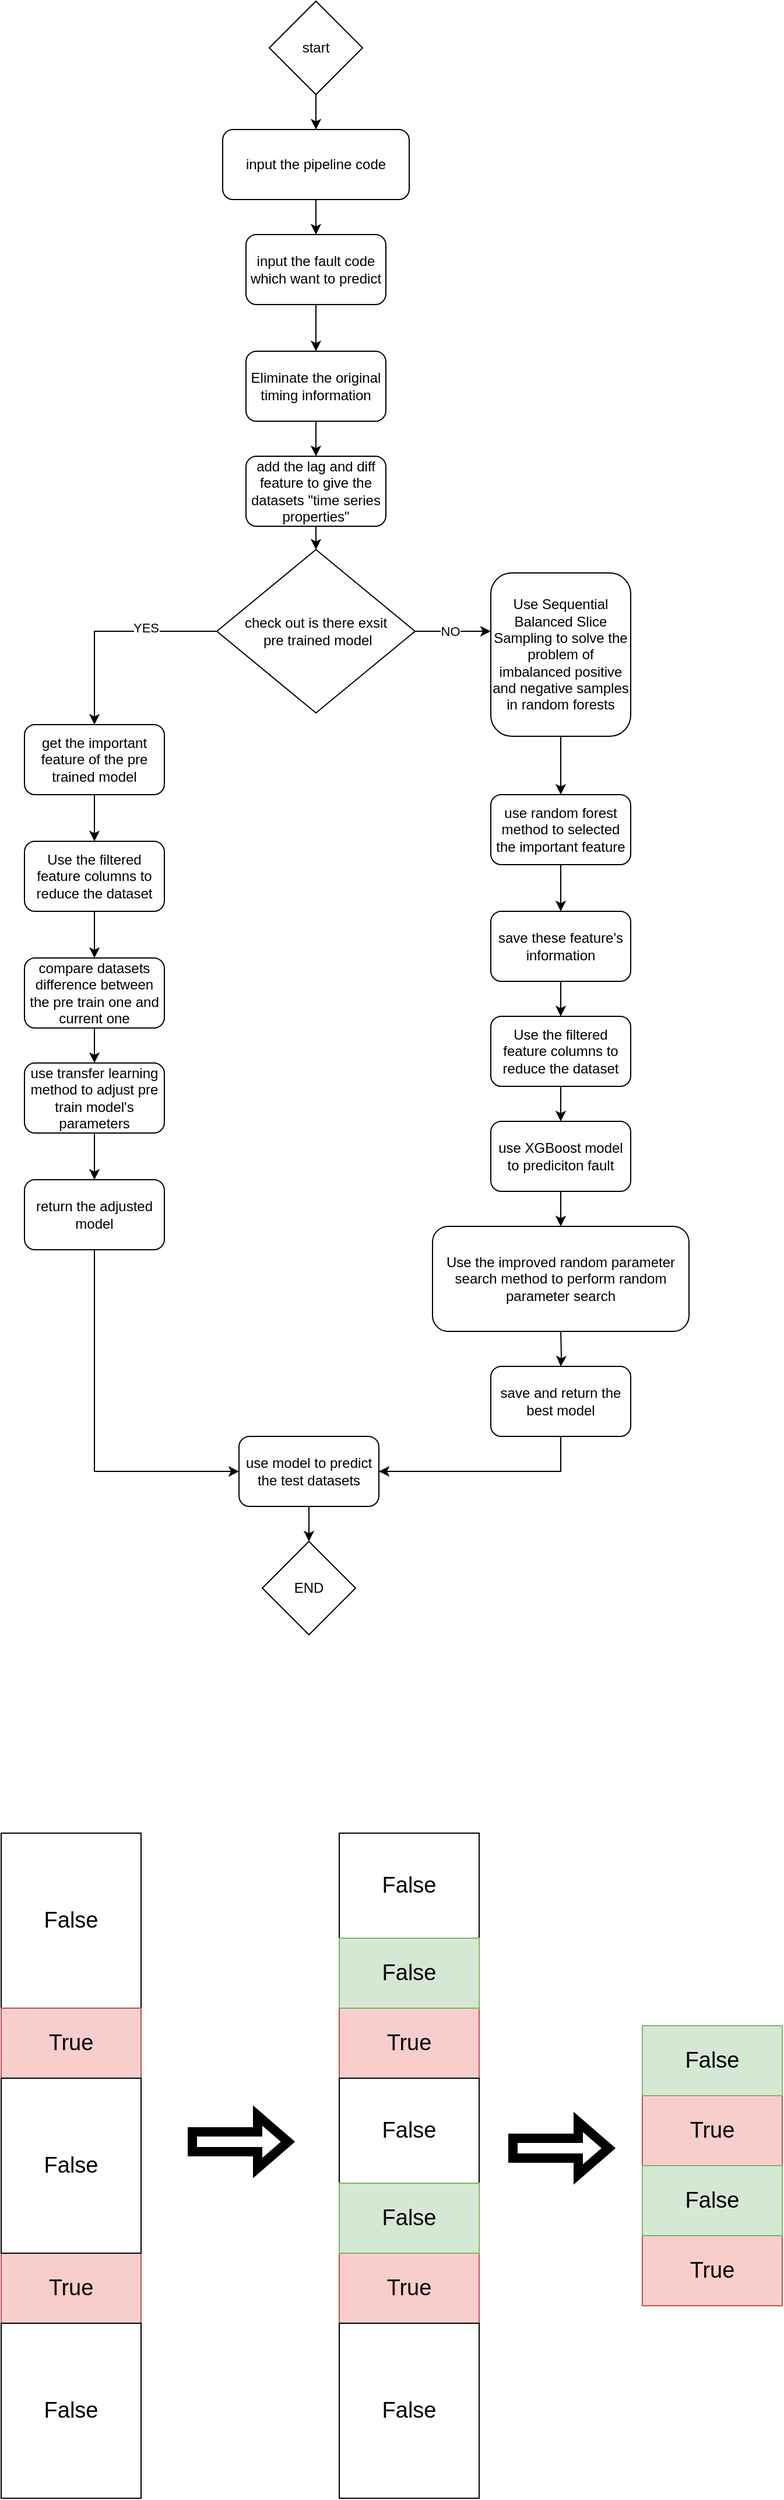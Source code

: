<mxfile version="24.7.12">
  <diagram name="第 1 页" id="ZZP4DtZy3uweT7do1U-z">
    <mxGraphModel dx="1430" dy="795" grid="1" gridSize="10" guides="1" tooltips="1" connect="1" arrows="1" fold="1" page="1" pageScale="1" pageWidth="827" pageHeight="1169" math="0" shadow="0">
      <root>
        <mxCell id="0" />
        <mxCell id="1" parent="0" />
        <mxCell id="yVVEGM8As_ze5ZNv9kSu-3" value="" style="edgeStyle=orthogonalEdgeStyle;rounded=0;orthogonalLoop=1;jettySize=auto;html=1;" parent="1" source="yVVEGM8As_ze5ZNv9kSu-1" target="yVVEGM8As_ze5ZNv9kSu-2" edge="1">
          <mxGeometry relative="1" as="geometry" />
        </mxCell>
        <mxCell id="yVVEGM8As_ze5ZNv9kSu-1" value="start" style="rhombus;whiteSpace=wrap;html=1;" parent="1" vertex="1">
          <mxGeometry x="320" y="50" width="80" height="80" as="geometry" />
        </mxCell>
        <mxCell id="yVVEGM8As_ze5ZNv9kSu-5" value="" style="edgeStyle=orthogonalEdgeStyle;rounded=0;orthogonalLoop=1;jettySize=auto;html=1;" parent="1" source="yVVEGM8As_ze5ZNv9kSu-2" target="yVVEGM8As_ze5ZNv9kSu-4" edge="1">
          <mxGeometry relative="1" as="geometry" />
        </mxCell>
        <mxCell id="yVVEGM8As_ze5ZNv9kSu-2" value="input the pipeline code" style="rounded=1;whiteSpace=wrap;html=1;" parent="1" vertex="1">
          <mxGeometry x="280" y="160" width="160" height="60" as="geometry" />
        </mxCell>
        <mxCell id="yVVEGM8As_ze5ZNv9kSu-13" value="" style="edgeStyle=orthogonalEdgeStyle;rounded=0;orthogonalLoop=1;jettySize=auto;html=1;" parent="1" source="yVVEGM8As_ze5ZNv9kSu-4" edge="1">
          <mxGeometry relative="1" as="geometry">
            <mxPoint x="360" y="350" as="targetPoint" />
          </mxGeometry>
        </mxCell>
        <mxCell id="yVVEGM8As_ze5ZNv9kSu-4" value="input the fault code which want to predict" style="whiteSpace=wrap;html=1;rounded=1;" parent="1" vertex="1">
          <mxGeometry x="300" y="250" width="120" height="60" as="geometry" />
        </mxCell>
        <mxCell id="yVVEGM8As_ze5ZNv9kSu-17" style="edgeStyle=orthogonalEdgeStyle;rounded=0;orthogonalLoop=1;jettySize=auto;html=1;exitX=0;exitY=0.5;exitDx=0;exitDy=0;entryX=0.5;entryY=0;entryDx=0;entryDy=0;" parent="1" source="yVVEGM8As_ze5ZNv9kSu-10" target="yVVEGM8As_ze5ZNv9kSu-15" edge="1">
          <mxGeometry relative="1" as="geometry" />
        </mxCell>
        <mxCell id="yVVEGM8As_ze5ZNv9kSu-18" value="YES" style="edgeLabel;html=1;align=center;verticalAlign=middle;resizable=0;points=[];" parent="yVVEGM8As_ze5ZNv9kSu-17" vertex="1" connectable="0">
          <mxGeometry x="-0.341" y="-3" relative="1" as="geometry">
            <mxPoint as="offset" />
          </mxGeometry>
        </mxCell>
        <mxCell id="X2XlCmgp9ga-gIq1uGMV-6" value="" style="edgeStyle=orthogonalEdgeStyle;rounded=0;orthogonalLoop=1;jettySize=auto;html=1;" parent="1" source="yVVEGM8As_ze5ZNv9kSu-10" target="X2XlCmgp9ga-gIq1uGMV-2" edge="1">
          <mxGeometry relative="1" as="geometry">
            <Array as="points">
              <mxPoint x="490" y="590" />
              <mxPoint x="490" y="590" />
            </Array>
          </mxGeometry>
        </mxCell>
        <mxCell id="X2XlCmgp9ga-gIq1uGMV-7" value="NO" style="edgeLabel;html=1;align=center;verticalAlign=middle;resizable=0;points=[];" parent="X2XlCmgp9ga-gIq1uGMV-6" vertex="1" connectable="0">
          <mxGeometry x="-0.074" y="-3" relative="1" as="geometry">
            <mxPoint y="-3" as="offset" />
          </mxGeometry>
        </mxCell>
        <mxCell id="yVVEGM8As_ze5ZNv9kSu-10" value="check out is there exsit&lt;div&gt;&amp;nbsp;pre trained model&lt;/div&gt;" style="rhombus;whiteSpace=wrap;html=1;" parent="1" vertex="1">
          <mxGeometry x="275" y="520" width="170" height="140" as="geometry" />
        </mxCell>
        <mxCell id="yVVEGM8As_ze5ZNv9kSu-22" value="" style="edgeStyle=orthogonalEdgeStyle;rounded=0;orthogonalLoop=1;jettySize=auto;html=1;" parent="1" source="yVVEGM8As_ze5ZNv9kSu-15" target="yVVEGM8As_ze5ZNv9kSu-21" edge="1">
          <mxGeometry relative="1" as="geometry" />
        </mxCell>
        <mxCell id="yVVEGM8As_ze5ZNv9kSu-15" value="&lt;div&gt;&lt;br&gt;&lt;/div&gt;get the important feature of the pre trained model&lt;div&gt;&lt;br&gt;&lt;/div&gt;" style="rounded=1;whiteSpace=wrap;html=1;" parent="1" vertex="1">
          <mxGeometry x="110" y="670" width="120" height="60" as="geometry" />
        </mxCell>
        <mxCell id="yVVEGM8As_ze5ZNv9kSu-28" value="" style="edgeStyle=orthogonalEdgeStyle;rounded=0;orthogonalLoop=1;jettySize=auto;html=1;" parent="1" source="yVVEGM8As_ze5ZNv9kSu-16" target="yVVEGM8As_ze5ZNv9kSu-27" edge="1">
          <mxGeometry relative="1" as="geometry" />
        </mxCell>
        <mxCell id="yVVEGM8As_ze5ZNv9kSu-16" value="use random forest method to selected the important feature" style="rounded=1;whiteSpace=wrap;html=1;" parent="1" vertex="1">
          <mxGeometry x="510" y="730" width="120" height="60" as="geometry" />
        </mxCell>
        <mxCell id="yVVEGM8As_ze5ZNv9kSu-24" value="" style="edgeStyle=orthogonalEdgeStyle;rounded=0;orthogonalLoop=1;jettySize=auto;html=1;" parent="1" source="yVVEGM8As_ze5ZNv9kSu-21" target="yVVEGM8As_ze5ZNv9kSu-23" edge="1">
          <mxGeometry relative="1" as="geometry" />
        </mxCell>
        <mxCell id="yVVEGM8As_ze5ZNv9kSu-21" value="Use the filtered feature columns to reduce the dataset" style="whiteSpace=wrap;html=1;rounded=1;" parent="1" vertex="1">
          <mxGeometry x="110" y="770" width="120" height="60" as="geometry" />
        </mxCell>
        <mxCell id="yVVEGM8As_ze5ZNv9kSu-26" value="" style="edgeStyle=orthogonalEdgeStyle;rounded=0;orthogonalLoop=1;jettySize=auto;html=1;" parent="1" source="yVVEGM8As_ze5ZNv9kSu-23" target="yVVEGM8As_ze5ZNv9kSu-25" edge="1">
          <mxGeometry relative="1" as="geometry" />
        </mxCell>
        <mxCell id="yVVEGM8As_ze5ZNv9kSu-23" value="compare datasets difference between the pre train one and current one" style="whiteSpace=wrap;html=1;rounded=1;" parent="1" vertex="1">
          <mxGeometry x="110" y="870" width="120" height="60" as="geometry" />
        </mxCell>
        <mxCell id="H2bx0KXIKEUTD5f2-NcN-2" value="" style="edgeStyle=orthogonalEdgeStyle;rounded=0;orthogonalLoop=1;jettySize=auto;html=1;" parent="1" source="yVVEGM8As_ze5ZNv9kSu-25" target="H2bx0KXIKEUTD5f2-NcN-1" edge="1">
          <mxGeometry relative="1" as="geometry" />
        </mxCell>
        <mxCell id="yVVEGM8As_ze5ZNv9kSu-25" value="use transfer learning method to adjust pre train model&#39;s parameters" style="whiteSpace=wrap;html=1;rounded=1;" parent="1" vertex="1">
          <mxGeometry x="110" y="960" width="120" height="60" as="geometry" />
        </mxCell>
        <mxCell id="yVVEGM8As_ze5ZNv9kSu-30" value="" style="edgeStyle=orthogonalEdgeStyle;rounded=0;orthogonalLoop=1;jettySize=auto;html=1;" parent="1" source="yVVEGM8As_ze5ZNv9kSu-27" target="yVVEGM8As_ze5ZNv9kSu-29" edge="1">
          <mxGeometry relative="1" as="geometry" />
        </mxCell>
        <mxCell id="yVVEGM8As_ze5ZNv9kSu-27" value="save these feature&#39;s information" style="whiteSpace=wrap;html=1;rounded=1;" parent="1" vertex="1">
          <mxGeometry x="510" y="830" width="120" height="60" as="geometry" />
        </mxCell>
        <mxCell id="yVVEGM8As_ze5ZNv9kSu-32" value="" style="edgeStyle=orthogonalEdgeStyle;rounded=0;orthogonalLoop=1;jettySize=auto;html=1;" parent="1" source="yVVEGM8As_ze5ZNv9kSu-29" target="yVVEGM8As_ze5ZNv9kSu-31" edge="1">
          <mxGeometry relative="1" as="geometry" />
        </mxCell>
        <mxCell id="yVVEGM8As_ze5ZNv9kSu-29" value="Use the filtered feature columns to reduce the dataset" style="whiteSpace=wrap;html=1;rounded=1;" parent="1" vertex="1">
          <mxGeometry x="510" y="920" width="120" height="60" as="geometry" />
        </mxCell>
        <mxCell id="yVVEGM8As_ze5ZNv9kSu-34" value="" style="edgeStyle=orthogonalEdgeStyle;rounded=0;orthogonalLoop=1;jettySize=auto;html=1;" parent="1" source="yVVEGM8As_ze5ZNv9kSu-31" edge="1">
          <mxGeometry relative="1" as="geometry">
            <mxPoint x="570" y="1100" as="targetPoint" />
          </mxGeometry>
        </mxCell>
        <mxCell id="yVVEGM8As_ze5ZNv9kSu-31" value="use XGBoost model to prediciton fault" style="whiteSpace=wrap;html=1;rounded=1;" parent="1" vertex="1">
          <mxGeometry x="510" y="1010" width="120" height="60" as="geometry" />
        </mxCell>
        <mxCell id="yVVEGM8As_ze5ZNv9kSu-36" value="" style="edgeStyle=orthogonalEdgeStyle;rounded=0;orthogonalLoop=1;jettySize=auto;html=1;" parent="1" target="yVVEGM8As_ze5ZNv9kSu-35" edge="1">
          <mxGeometry relative="1" as="geometry">
            <mxPoint x="570" y="1190" as="sourcePoint" />
          </mxGeometry>
        </mxCell>
        <mxCell id="yVVEGM8As_ze5ZNv9kSu-33" value="Use the improved random parameter search method to perform random parameter search" style="whiteSpace=wrap;html=1;rounded=1;" parent="1" vertex="1">
          <mxGeometry x="460" y="1100" width="220" height="90" as="geometry" />
        </mxCell>
        <mxCell id="H2bx0KXIKEUTD5f2-NcN-8" style="edgeStyle=orthogonalEdgeStyle;rounded=0;orthogonalLoop=1;jettySize=auto;html=1;exitX=0.5;exitY=1;exitDx=0;exitDy=0;entryX=1;entryY=0.5;entryDx=0;entryDy=0;" parent="1" source="yVVEGM8As_ze5ZNv9kSu-35" target="H2bx0KXIKEUTD5f2-NcN-3" edge="1">
          <mxGeometry relative="1" as="geometry" />
        </mxCell>
        <mxCell id="yVVEGM8As_ze5ZNv9kSu-35" value="save and return the best model" style="whiteSpace=wrap;html=1;rounded=1;" parent="1" vertex="1">
          <mxGeometry x="510" y="1220" width="120" height="60" as="geometry" />
        </mxCell>
        <mxCell id="yVVEGM8As_ze5ZNv9kSu-42" style="edgeStyle=orthogonalEdgeStyle;rounded=0;orthogonalLoop=1;jettySize=auto;html=1;exitX=0.5;exitY=1;exitDx=0;exitDy=0;entryX=0.5;entryY=0;entryDx=0;entryDy=0;" parent="1" source="yVVEGM8As_ze5ZNv9kSu-37" target="yVVEGM8As_ze5ZNv9kSu-41" edge="1">
          <mxGeometry relative="1" as="geometry" />
        </mxCell>
        <mxCell id="yVVEGM8As_ze5ZNv9kSu-37" value="Eliminate the original timing information" style="rounded=1;whiteSpace=wrap;html=1;" parent="1" vertex="1">
          <mxGeometry x="300" y="350" width="120" height="60" as="geometry" />
        </mxCell>
        <mxCell id="yVVEGM8As_ze5ZNv9kSu-43" style="edgeStyle=orthogonalEdgeStyle;rounded=0;orthogonalLoop=1;jettySize=auto;html=1;exitX=0.5;exitY=1;exitDx=0;exitDy=0;entryX=0.5;entryY=0;entryDx=0;entryDy=0;" parent="1" source="yVVEGM8As_ze5ZNv9kSu-41" target="yVVEGM8As_ze5ZNv9kSu-10" edge="1">
          <mxGeometry relative="1" as="geometry" />
        </mxCell>
        <mxCell id="yVVEGM8As_ze5ZNv9kSu-41" value="add the lag and diff feature to give the datasets &quot;time series properties&quot;" style="rounded=1;whiteSpace=wrap;html=1;" parent="1" vertex="1">
          <mxGeometry x="300" y="440" width="120" height="60" as="geometry" />
        </mxCell>
        <mxCell id="H2bx0KXIKEUTD5f2-NcN-4" value="" style="edgeStyle=orthogonalEdgeStyle;rounded=0;orthogonalLoop=1;jettySize=auto;html=1;" parent="1" source="H2bx0KXIKEUTD5f2-NcN-1" target="H2bx0KXIKEUTD5f2-NcN-3" edge="1">
          <mxGeometry relative="1" as="geometry">
            <Array as="points">
              <mxPoint x="170" y="1310" />
            </Array>
          </mxGeometry>
        </mxCell>
        <mxCell id="H2bx0KXIKEUTD5f2-NcN-1" value="return the adjusted model" style="whiteSpace=wrap;html=1;rounded=1;" parent="1" vertex="1">
          <mxGeometry x="110" y="1060" width="120" height="60" as="geometry" />
        </mxCell>
        <mxCell id="X2XlCmgp9ga-gIq1uGMV-1" style="edgeStyle=orthogonalEdgeStyle;rounded=0;orthogonalLoop=1;jettySize=auto;html=1;exitX=0.5;exitY=1;exitDx=0;exitDy=0;entryX=0.5;entryY=0;entryDx=0;entryDy=0;" parent="1" source="H2bx0KXIKEUTD5f2-NcN-3" target="H2bx0KXIKEUTD5f2-NcN-5" edge="1">
          <mxGeometry relative="1" as="geometry" />
        </mxCell>
        <mxCell id="H2bx0KXIKEUTD5f2-NcN-3" value="use model to predict the test datasets" style="whiteSpace=wrap;html=1;rounded=1;" parent="1" vertex="1">
          <mxGeometry x="294" y="1280" width="120" height="60" as="geometry" />
        </mxCell>
        <mxCell id="H2bx0KXIKEUTD5f2-NcN-5" value="END" style="rhombus;whiteSpace=wrap;html=1;" parent="1" vertex="1">
          <mxGeometry x="314" y="1370" width="80" height="80" as="geometry" />
        </mxCell>
        <mxCell id="X2XlCmgp9ga-gIq1uGMV-8" value="" style="edgeStyle=orthogonalEdgeStyle;rounded=0;orthogonalLoop=1;jettySize=auto;html=1;" parent="1" source="X2XlCmgp9ga-gIq1uGMV-2" target="yVVEGM8As_ze5ZNv9kSu-16" edge="1">
          <mxGeometry relative="1" as="geometry" />
        </mxCell>
        <mxCell id="X2XlCmgp9ga-gIq1uGMV-2" value="Use Sequential Balanced Slice Sampling to solve the problem of imbalanced positive and negative samples in random forests" style="rounded=1;whiteSpace=wrap;html=1;" parent="1" vertex="1">
          <mxGeometry x="510" y="540" width="120" height="140" as="geometry" />
        </mxCell>
        <mxCell id="Dsi2hbuYP8k86b-K6NCK-4" value="False" style="rounded=0;whiteSpace=wrap;html=1;fontSize=19;" parent="1" vertex="1">
          <mxGeometry x="90" y="1620" width="120" height="150" as="geometry" />
        </mxCell>
        <mxCell id="Dsi2hbuYP8k86b-K6NCK-5" value="True" style="rounded=0;whiteSpace=wrap;html=1;fillColor=#f8cecc;strokeColor=#b85450;fontSize=19;" parent="1" vertex="1">
          <mxGeometry x="90" y="1770" width="120" height="60" as="geometry" />
        </mxCell>
        <mxCell id="Dsi2hbuYP8k86b-K6NCK-8" value="True" style="rounded=0;whiteSpace=wrap;html=1;fillColor=#f8cecc;strokeColor=#b85450;fontSize=19;" parent="1" vertex="1">
          <mxGeometry x="90" y="1980" width="120" height="60" as="geometry" />
        </mxCell>
        <mxCell id="Dsi2hbuYP8k86b-K6NCK-10" value="" style="shape=flexArrow;endArrow=classic;html=1;rounded=0;strokeWidth=8;fontSize=19;" parent="1" edge="1">
          <mxGeometry width="50" height="50" relative="1" as="geometry">
            <mxPoint x="250" y="1884.5" as="sourcePoint" />
            <mxPoint x="340" y="1884.5" as="targetPoint" />
          </mxGeometry>
        </mxCell>
        <mxCell id="Dsi2hbuYP8k86b-K6NCK-19" value="False" style="rounded=0;whiteSpace=wrap;html=1;fontSize=19;" parent="1" vertex="1">
          <mxGeometry x="90" y="1830" width="120" height="150" as="geometry" />
        </mxCell>
        <mxCell id="Dsi2hbuYP8k86b-K6NCK-20" value="False" style="rounded=0;whiteSpace=wrap;html=1;fontSize=19;" parent="1" vertex="1">
          <mxGeometry x="90" y="2040" width="120" height="150" as="geometry" />
        </mxCell>
        <mxCell id="Dsi2hbuYP8k86b-K6NCK-21" value="False" style="rounded=0;whiteSpace=wrap;html=1;fontSize=19;" parent="1" vertex="1">
          <mxGeometry x="380" y="1620" width="120" height="90" as="geometry" />
        </mxCell>
        <mxCell id="Dsi2hbuYP8k86b-K6NCK-22" value="True" style="rounded=0;whiteSpace=wrap;html=1;fillColor=#f8cecc;strokeColor=#b85450;fontSize=19;" parent="1" vertex="1">
          <mxGeometry x="380" y="1770" width="120" height="60" as="geometry" />
        </mxCell>
        <mxCell id="Dsi2hbuYP8k86b-K6NCK-23" value="True" style="rounded=0;whiteSpace=wrap;html=1;fillColor=#f8cecc;strokeColor=#b85450;fontSize=19;" parent="1" vertex="1">
          <mxGeometry x="380" y="1980" width="120" height="60" as="geometry" />
        </mxCell>
        <mxCell id="Dsi2hbuYP8k86b-K6NCK-24" value="False" style="rounded=0;whiteSpace=wrap;html=1;fontSize=19;" parent="1" vertex="1">
          <mxGeometry x="380" y="1830" width="120" height="90" as="geometry" />
        </mxCell>
        <mxCell id="Dsi2hbuYP8k86b-K6NCK-25" value="False" style="rounded=0;whiteSpace=wrap;html=1;fontSize=19;" parent="1" vertex="1">
          <mxGeometry x="380" y="2040" width="120" height="150" as="geometry" />
        </mxCell>
        <mxCell id="Dsi2hbuYP8k86b-K6NCK-26" value="False" style="rounded=0;whiteSpace=wrap;html=1;fillColor=#d5e8d4;strokeColor=#82b366;fontSize=19;" parent="1" vertex="1">
          <mxGeometry x="380" y="1710" width="120" height="60" as="geometry" />
        </mxCell>
        <mxCell id="Dsi2hbuYP8k86b-K6NCK-27" value="False" style="rounded=0;whiteSpace=wrap;html=1;fillColor=#d5e8d4;strokeColor=#82b366;fontSize=19;" parent="1" vertex="1">
          <mxGeometry x="380" y="1920" width="120" height="60" as="geometry" />
        </mxCell>
        <mxCell id="Dsi2hbuYP8k86b-K6NCK-28" value="" style="shape=flexArrow;endArrow=classic;html=1;rounded=0;strokeWidth=8;fontSize=19;" parent="1" edge="1">
          <mxGeometry width="50" height="50" relative="1" as="geometry">
            <mxPoint x="525" y="1890" as="sourcePoint" />
            <mxPoint x="615" y="1890" as="targetPoint" />
          </mxGeometry>
        </mxCell>
        <mxCell id="Dsi2hbuYP8k86b-K6NCK-29" value="True" style="rounded=0;whiteSpace=wrap;html=1;fillColor=#f8cecc;strokeColor=#b85450;fontSize=19;" parent="1" vertex="1">
          <mxGeometry x="640" y="1845" width="120" height="60" as="geometry" />
        </mxCell>
        <mxCell id="Dsi2hbuYP8k86b-K6NCK-30" value="True" style="rounded=0;whiteSpace=wrap;html=1;fillColor=#f8cecc;strokeColor=#b85450;fontSize=19;" parent="1" vertex="1">
          <mxGeometry x="640" y="1965" width="120" height="60" as="geometry" />
        </mxCell>
        <mxCell id="Dsi2hbuYP8k86b-K6NCK-31" value="False" style="rounded=0;whiteSpace=wrap;html=1;fillColor=#d5e8d4;strokeColor=#82b366;fontSize=19;" parent="1" vertex="1">
          <mxGeometry x="640" y="1785" width="120" height="60" as="geometry" />
        </mxCell>
        <mxCell id="Dsi2hbuYP8k86b-K6NCK-32" value="False" style="rounded=0;whiteSpace=wrap;html=1;fillColor=#d5e8d4;strokeColor=#82b366;fontSize=19;" parent="1" vertex="1">
          <mxGeometry x="640" y="1905" width="120" height="60" as="geometry" />
        </mxCell>
      </root>
    </mxGraphModel>
  </diagram>
</mxfile>
